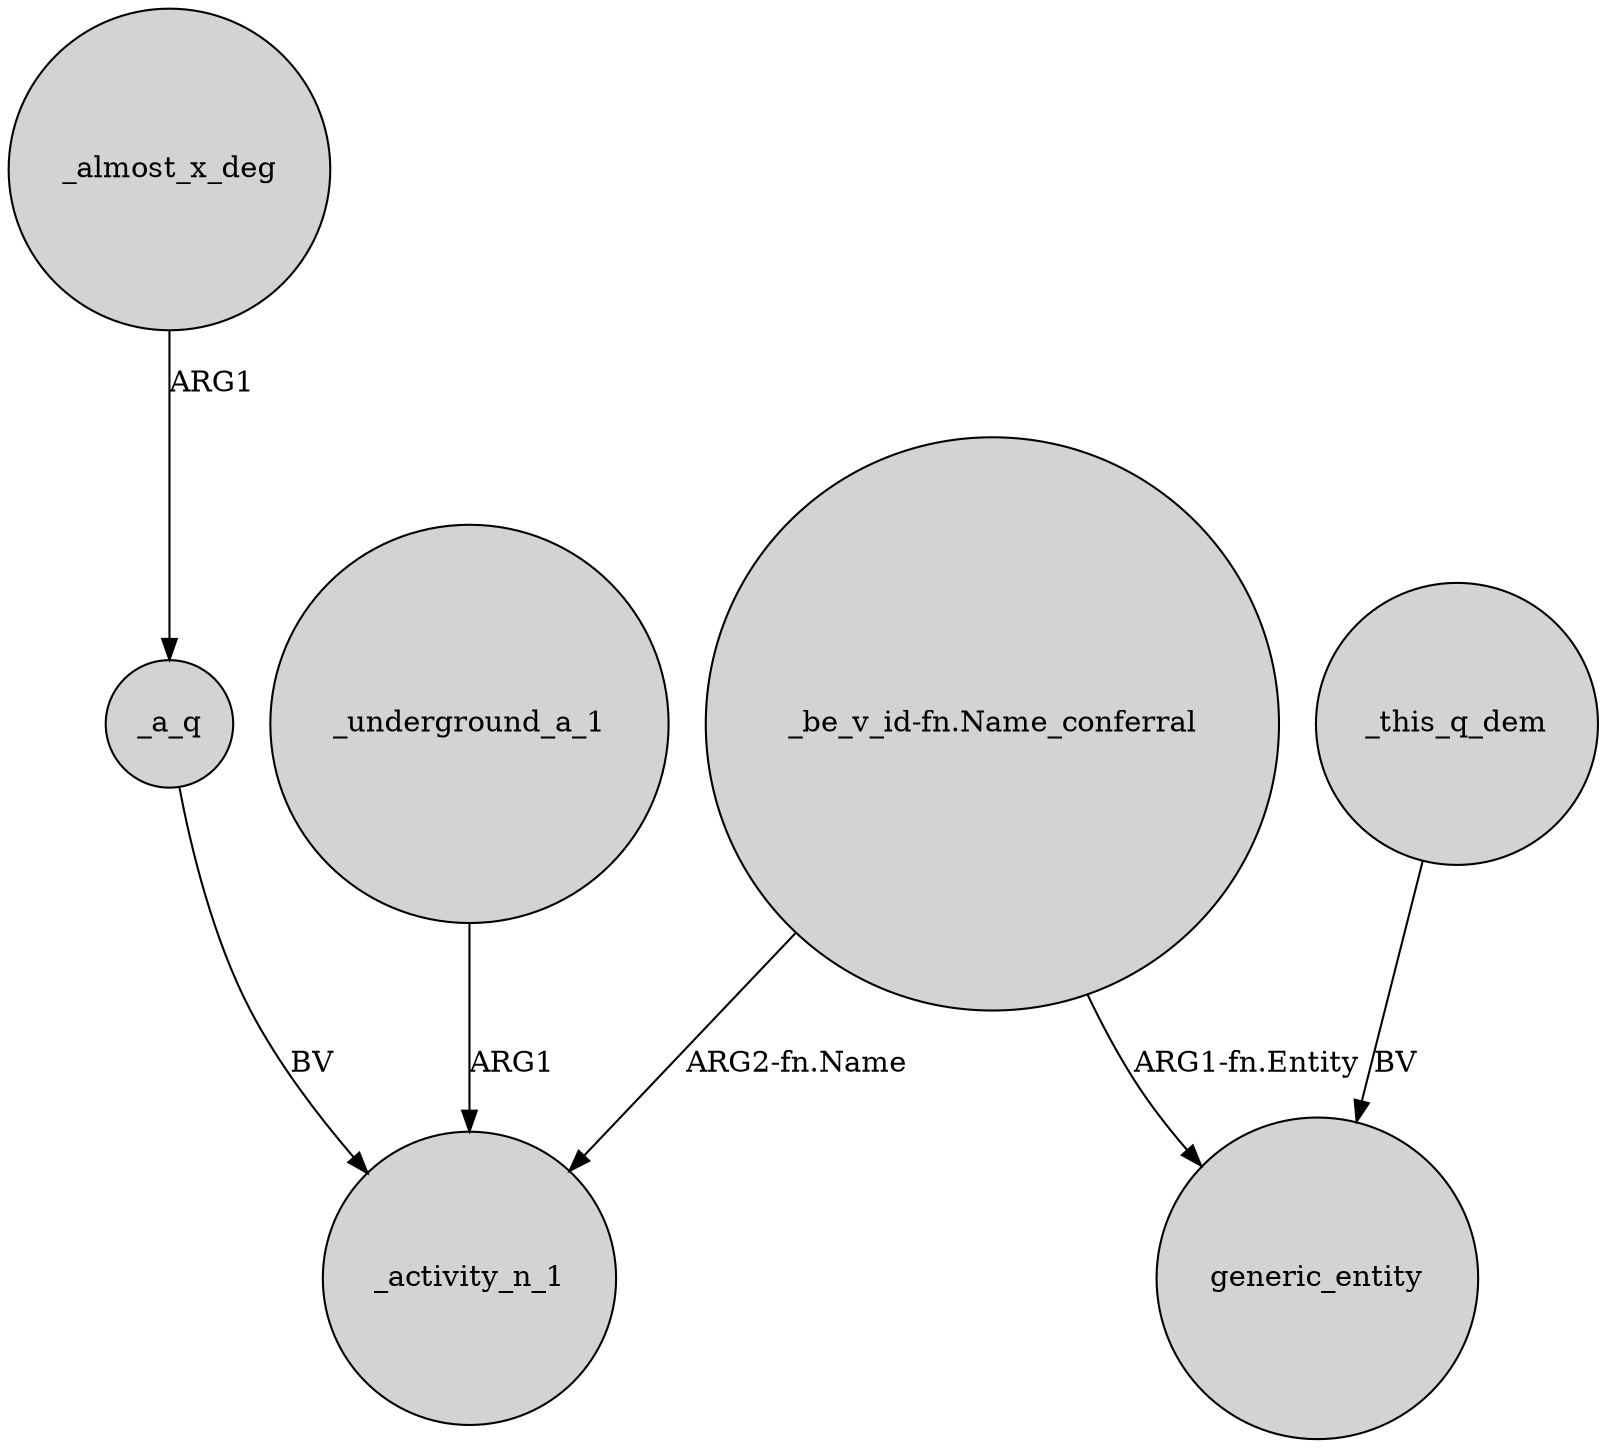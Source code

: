 digraph {
	node [shape=circle style=filled]
	_almost_x_deg -> _a_q [label=ARG1]
	_underground_a_1 -> _activity_n_1 [label=ARG1]
	"_be_v_id-fn.Name_conferral" -> _activity_n_1 [label="ARG2-fn.Name"]
	"_be_v_id-fn.Name_conferral" -> generic_entity [label="ARG1-fn.Entity"]
	_a_q -> _activity_n_1 [label=BV]
	_this_q_dem -> generic_entity [label=BV]
}
